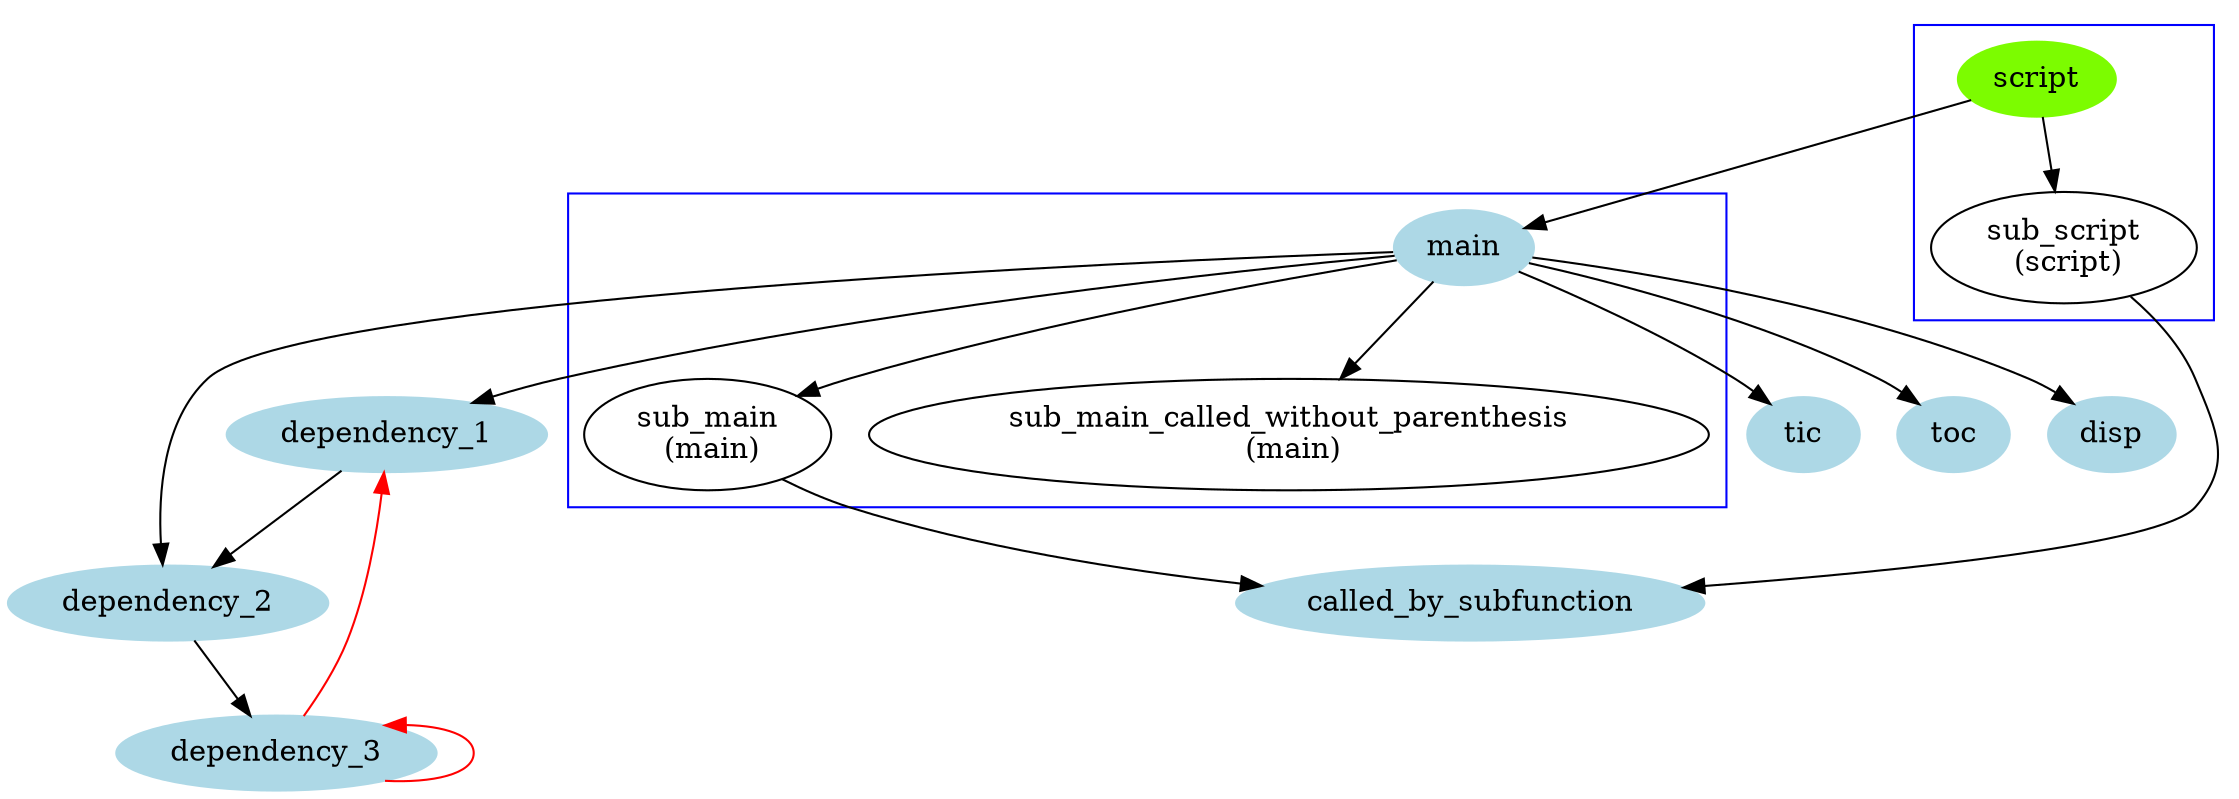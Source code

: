 /* Generated by mDepGen */
digraph dep {
node [shape = oval];
/* start of shape definitions */
"script" [color=lawngreen, style=filled];
"main" [color=lightblue, style=filled];
"dependency_1" [color=lightblue, style=filled];
"dependency_2" [color=lightblue, style=filled];
"dependency_3" [color=lightblue, style=filled];
"called_by_subfunction" [color=lightblue, style=filled];
"tic" [color=lightblue, style=filled];
"toc" [color=lightblue, style=filled];
"disp" [color=lightblue, style=filled];
/* end of shape definitions */
/* start of subgraph definitions */
subgraph cluster005 {
color=blue;
    "main";
    "sub_main\n (main)";
    "sub_main_called_without_parenthesis\n (main)";
}
subgraph cluster006 {
color=blue;
    "script";
    "sub_script\n (script)";
}
/* end of subgraph definitions */
"script" -> "main" ;
"main" -> "dependency_1" ;
"dependency_1" -> "dependency_2" ;
"dependency_2" -> "dependency_3" ;
"dependency_3" -> "dependency_1"  [color=red];
"dependency_3" -> "dependency_3"  [color=red dir=back];
"main" -> "dependency_2" ;
"main" -> "sub_main\n (main)" ;
"sub_main\n (main)" -> "called_by_subfunction" ;
"main" -> "sub_main_called_without_parenthesis\n (main)" ;
"main" -> "tic" ;
"main" -> "toc" ;
"main" -> "disp" ;
"script" -> "sub_script\n (script)" ;
"sub_script\n (script)" -> "called_by_subfunction" ;
}